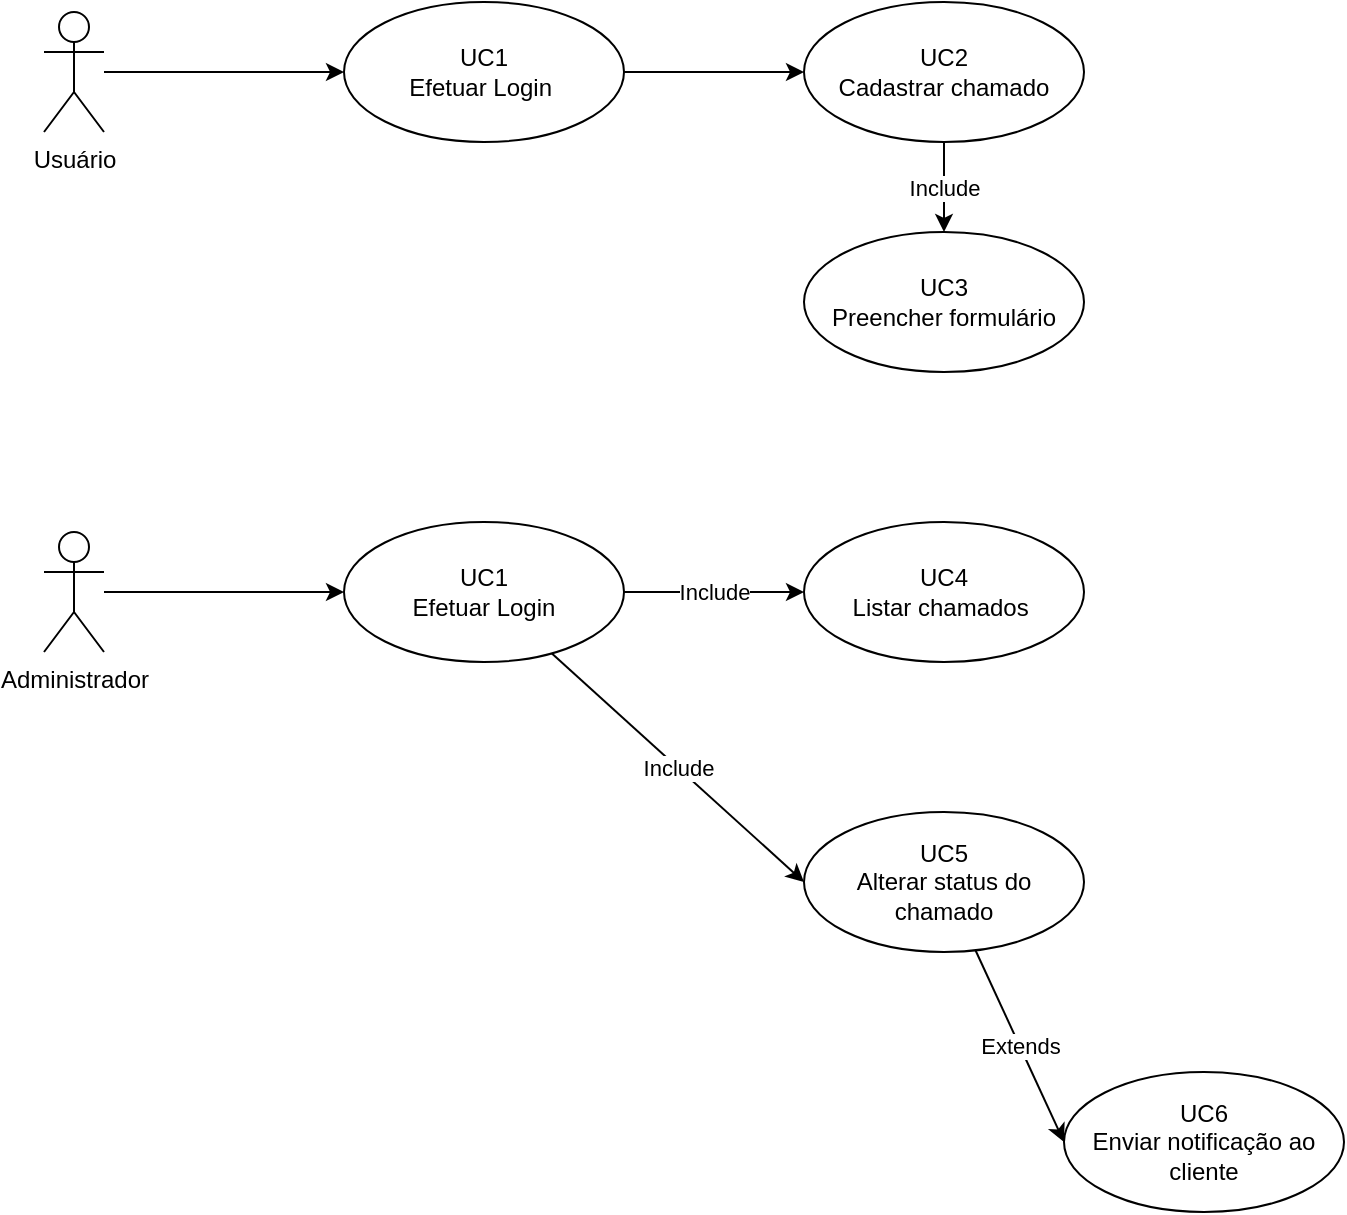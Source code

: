 <mxfile version="11.0.6" type="device"><diagram id="6VC-o1MO4iNh1Gmu2Wx7" name="Page-1"><mxGraphModel dx="1209" dy="665" grid="1" gridSize="10" guides="1" tooltips="1" connect="1" arrows="1" fold="1" page="1" pageScale="1" pageWidth="827" pageHeight="1169" math="0" shadow="0"><root><mxCell id="0"/><mxCell id="1" parent="0"/><mxCell id="gr_iT_p3IdaR5Xygq6cD-5" style="edgeStyle=orthogonalEdgeStyle;rounded=0;orthogonalLoop=1;jettySize=auto;html=1;entryX=0;entryY=0.5;entryDx=0;entryDy=0;" edge="1" parent="1" source="gr_iT_p3IdaR5Xygq6cD-1" target="gr_iT_p3IdaR5Xygq6cD-3"><mxGeometry relative="1" as="geometry"/></mxCell><mxCell id="gr_iT_p3IdaR5Xygq6cD-1" value="Usuário" style="shape=umlActor;verticalLabelPosition=bottom;labelBackgroundColor=#ffffff;verticalAlign=top;html=1;" vertex="1" parent="1"><mxGeometry x="130" y="80" width="30" height="60" as="geometry"/></mxCell><mxCell id="gr_iT_p3IdaR5Xygq6cD-7" style="edgeStyle=orthogonalEdgeStyle;rounded=0;orthogonalLoop=1;jettySize=auto;html=1;entryX=0;entryY=0.5;entryDx=0;entryDy=0;" edge="1" parent="1" source="gr_iT_p3IdaR5Xygq6cD-2" target="gr_iT_p3IdaR5Xygq6cD-6"><mxGeometry relative="1" as="geometry"><mxPoint x="260" y="370" as="targetPoint"/></mxGeometry></mxCell><mxCell id="gr_iT_p3IdaR5Xygq6cD-2" value="Administrador" style="shape=umlActor;verticalLabelPosition=bottom;labelBackgroundColor=#ffffff;verticalAlign=top;html=1;" vertex="1" parent="1"><mxGeometry x="130" y="340" width="30" height="60" as="geometry"/></mxCell><mxCell id="gr_iT_p3IdaR5Xygq6cD-15" style="edgeStyle=orthogonalEdgeStyle;rounded=0;orthogonalLoop=1;jettySize=auto;html=1;entryX=0;entryY=0.5;entryDx=0;entryDy=0;" edge="1" parent="1" source="gr_iT_p3IdaR5Xygq6cD-3" target="gr_iT_p3IdaR5Xygq6cD-8"><mxGeometry relative="1" as="geometry"/></mxCell><mxCell id="gr_iT_p3IdaR5Xygq6cD-3" value="UC1&lt;br&gt;Efetuar Login&amp;nbsp;" style="ellipse;whiteSpace=wrap;html=1;" vertex="1" parent="1"><mxGeometry x="280" y="75" width="140" height="70" as="geometry"/></mxCell><mxCell id="gr_iT_p3IdaR5Xygq6cD-12" value="Include" style="edgeStyle=orthogonalEdgeStyle;rounded=0;orthogonalLoop=1;jettySize=auto;html=1;entryX=0;entryY=0.5;entryDx=0;entryDy=0;" edge="1" parent="1" source="gr_iT_p3IdaR5Xygq6cD-6" target="gr_iT_p3IdaR5Xygq6cD-10"><mxGeometry relative="1" as="geometry"><Array as="points"><mxPoint x="510" y="370"/></Array></mxGeometry></mxCell><mxCell id="gr_iT_p3IdaR5Xygq6cD-14" value="Include" style="rounded=0;orthogonalLoop=1;jettySize=auto;html=1;entryX=0;entryY=0.5;entryDx=0;entryDy=0;" edge="1" parent="1" source="gr_iT_p3IdaR5Xygq6cD-6" target="gr_iT_p3IdaR5Xygq6cD-11"><mxGeometry relative="1" as="geometry"/></mxCell><mxCell id="gr_iT_p3IdaR5Xygq6cD-6" value="UC1&lt;br&gt;Efetuar Login" style="ellipse;whiteSpace=wrap;html=1;" vertex="1" parent="1"><mxGeometry x="280" y="335" width="140" height="70" as="geometry"/></mxCell><mxCell id="gr_iT_p3IdaR5Xygq6cD-20" value="Include" style="edgeStyle=orthogonalEdgeStyle;rounded=0;orthogonalLoop=1;jettySize=auto;html=1;entryX=0.5;entryY=0;entryDx=0;entryDy=0;" edge="1" parent="1" source="gr_iT_p3IdaR5Xygq6cD-8" target="gr_iT_p3IdaR5Xygq6cD-16"><mxGeometry relative="1" as="geometry"/></mxCell><mxCell id="gr_iT_p3IdaR5Xygq6cD-8" value="UC2&lt;br&gt;Cadastrar chamado" style="ellipse;whiteSpace=wrap;html=1;" vertex="1" parent="1"><mxGeometry x="510" y="75" width="140" height="70" as="geometry"/></mxCell><mxCell id="gr_iT_p3IdaR5Xygq6cD-10" value="UC4&lt;br&gt;Listar chamados&amp;nbsp;" style="ellipse;whiteSpace=wrap;html=1;" vertex="1" parent="1"><mxGeometry x="510" y="335" width="140" height="70" as="geometry"/></mxCell><mxCell id="gr_iT_p3IdaR5Xygq6cD-22" value="Extends" style="edgeStyle=none;rounded=0;orthogonalLoop=1;jettySize=auto;html=1;entryX=0;entryY=0.5;entryDx=0;entryDy=0;" edge="1" parent="1" source="gr_iT_p3IdaR5Xygq6cD-11" target="gr_iT_p3IdaR5Xygq6cD-21"><mxGeometry relative="1" as="geometry"/></mxCell><mxCell id="gr_iT_p3IdaR5Xygq6cD-11" value="UC5&lt;br&gt;Alterar status do chamado" style="ellipse;whiteSpace=wrap;html=1;" vertex="1" parent="1"><mxGeometry x="510" y="480" width="140" height="70" as="geometry"/></mxCell><mxCell id="gr_iT_p3IdaR5Xygq6cD-16" value="UC3&lt;br&gt;Preencher formulário " style="ellipse;whiteSpace=wrap;html=1;" vertex="1" parent="1"><mxGeometry x="510" y="190" width="140" height="70" as="geometry"/></mxCell><mxCell id="gr_iT_p3IdaR5Xygq6cD-21" value="UC6&lt;br&gt;Enviar notificação ao cliente" style="ellipse;whiteSpace=wrap;html=1;" vertex="1" parent="1"><mxGeometry x="640" y="610" width="140" height="70" as="geometry"/></mxCell></root></mxGraphModel></diagram></mxfile>